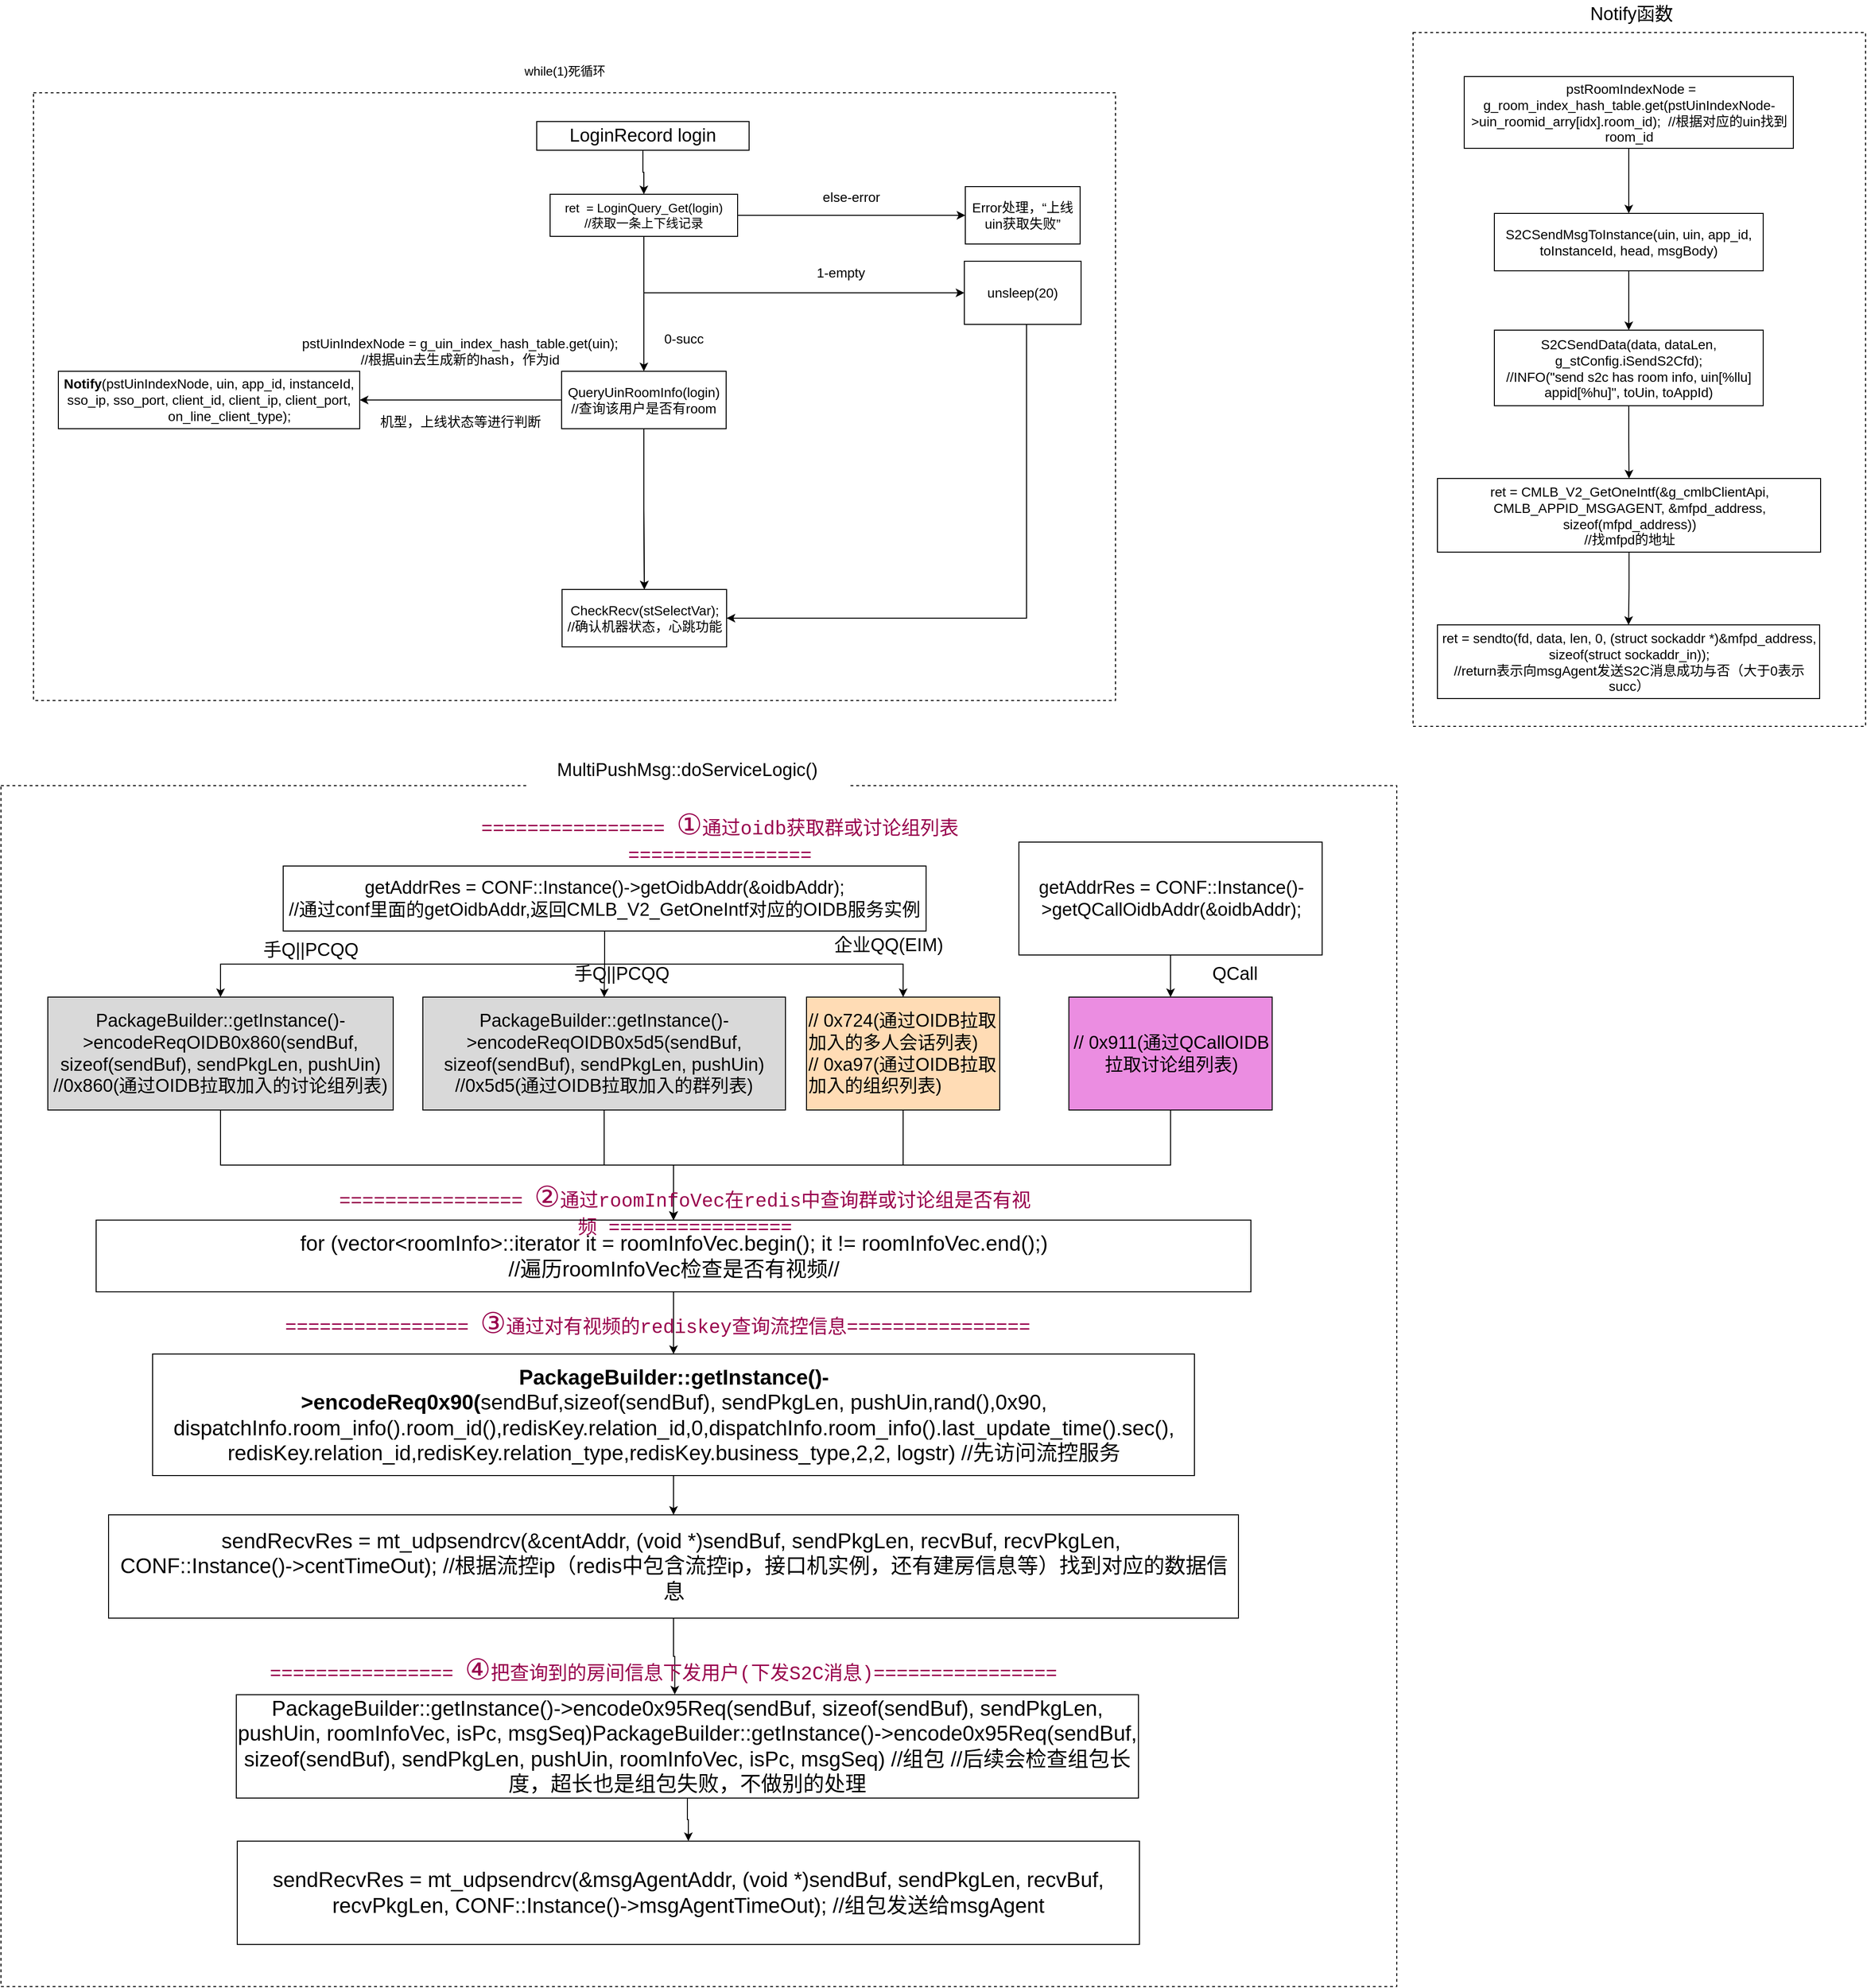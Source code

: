 <mxfile version="20.0.4" type="github">
  <diagram id="SV0dx7TeNnwzuteji7VQ" name="Page-1">
    <mxGraphModel dx="2998" dy="2035" grid="0" gridSize="10" guides="1" tooltips="1" connect="1" arrows="1" fold="1" page="0" pageScale="1" pageWidth="827" pageHeight="1169" math="0" shadow="0">
      <root>
        <mxCell id="0" />
        <mxCell id="1" parent="0" />
        <mxCell id="zQ2Y9jjjKYXvb-ktNzpl-63" value="" style="rounded=0;whiteSpace=wrap;html=1;dashed=1;fillColor=none;" vertex="1" parent="1">
          <mxGeometry x="-536" y="131" width="1459" height="1255" as="geometry" />
        </mxCell>
        <mxCell id="zQ2Y9jjjKYXvb-ktNzpl-37" value="" style="rounded=0;whiteSpace=wrap;html=1;dashed=1;" vertex="1" parent="1">
          <mxGeometry x="940" y="-656" width="473" height="725" as="geometry" />
        </mxCell>
        <mxCell id="zQ2Y9jjjKYXvb-ktNzpl-1" value="" style="rounded=0;whiteSpace=wrap;html=1;dashed=1;" vertex="1" parent="1">
          <mxGeometry x="-502" y="-593" width="1131" height="635" as="geometry" />
        </mxCell>
        <mxCell id="zQ2Y9jjjKYXvb-ktNzpl-2" value="&lt;font style=&quot;font-size: 13px;&quot;&gt;while(1)死循环&lt;/font&gt;" style="text;html=1;strokeColor=none;fillColor=none;align=center;verticalAlign=middle;whiteSpace=wrap;rounded=0;dashed=1;" vertex="1" parent="1">
          <mxGeometry x="1" y="-631" width="105" height="30" as="geometry" />
        </mxCell>
        <mxCell id="zQ2Y9jjjKYXvb-ktNzpl-9" style="edgeStyle=orthogonalEdgeStyle;rounded=0;orthogonalLoop=1;jettySize=auto;html=1;fontSize=14;entryX=0.5;entryY=0;entryDx=0;entryDy=0;" edge="1" parent="1" source="zQ2Y9jjjKYXvb-ktNzpl-4" target="zQ2Y9jjjKYXvb-ktNzpl-8">
          <mxGeometry relative="1" as="geometry">
            <Array as="points">
              <mxPoint x="136" y="-306" />
            </Array>
          </mxGeometry>
        </mxCell>
        <mxCell id="zQ2Y9jjjKYXvb-ktNzpl-14" style="edgeStyle=orthogonalEdgeStyle;rounded=0;orthogonalLoop=1;jettySize=auto;html=1;entryX=0;entryY=0.5;entryDx=0;entryDy=0;fontSize=14;" edge="1" parent="1" source="zQ2Y9jjjKYXvb-ktNzpl-4" target="zQ2Y9jjjKYXvb-ktNzpl-13">
          <mxGeometry relative="1" as="geometry">
            <Array as="points">
              <mxPoint x="136" y="-384" />
            </Array>
          </mxGeometry>
        </mxCell>
        <mxCell id="zQ2Y9jjjKYXvb-ktNzpl-17" style="edgeStyle=orthogonalEdgeStyle;rounded=0;orthogonalLoop=1;jettySize=auto;html=1;entryX=0;entryY=0.5;entryDx=0;entryDy=0;fontSize=14;" edge="1" parent="1" source="zQ2Y9jjjKYXvb-ktNzpl-4" target="zQ2Y9jjjKYXvb-ktNzpl-12">
          <mxGeometry relative="1" as="geometry" />
        </mxCell>
        <mxCell id="zQ2Y9jjjKYXvb-ktNzpl-4" value="ret&amp;nbsp; = LoginQuery_Get(login)&lt;br&gt;//获取一条上下线记录" style="rounded=0;whiteSpace=wrap;html=1;fontSize=13;" vertex="1" parent="1">
          <mxGeometry x="38" y="-487" width="196" height="44" as="geometry" />
        </mxCell>
        <mxCell id="zQ2Y9jjjKYXvb-ktNzpl-7" style="edgeStyle=orthogonalEdgeStyle;rounded=0;orthogonalLoop=1;jettySize=auto;html=1;entryX=0.5;entryY=0;entryDx=0;entryDy=0;fontSize=13;exitX=0.5;exitY=1;exitDx=0;exitDy=0;" edge="1" parent="1" source="zQ2Y9jjjKYXvb-ktNzpl-47" target="zQ2Y9jjjKYXvb-ktNzpl-4">
          <mxGeometry relative="1" as="geometry">
            <mxPoint x="136" y="-527" as="sourcePoint" />
          </mxGeometry>
        </mxCell>
        <mxCell id="zQ2Y9jjjKYXvb-ktNzpl-23" style="edgeStyle=orthogonalEdgeStyle;rounded=0;orthogonalLoop=1;jettySize=auto;html=1;entryX=0.5;entryY=0;entryDx=0;entryDy=0;fontSize=14;exitX=0.5;exitY=1;exitDx=0;exitDy=0;" edge="1" parent="1" source="zQ2Y9jjjKYXvb-ktNzpl-8" target="zQ2Y9jjjKYXvb-ktNzpl-19">
          <mxGeometry relative="1" as="geometry" />
        </mxCell>
        <mxCell id="zQ2Y9jjjKYXvb-ktNzpl-11" value="0-succ" style="text;html=1;strokeColor=none;fillColor=none;align=center;verticalAlign=middle;whiteSpace=wrap;rounded=0;fontSize=14;" vertex="1" parent="1">
          <mxGeometry x="148" y="-351" width="60" height="30" as="geometry" />
        </mxCell>
        <mxCell id="zQ2Y9jjjKYXvb-ktNzpl-12" value="Error处理，“上线uin获取失败”" style="rounded=0;whiteSpace=wrap;html=1;fontSize=14;" vertex="1" parent="1">
          <mxGeometry x="472" y="-495" width="120" height="60" as="geometry" />
        </mxCell>
        <mxCell id="zQ2Y9jjjKYXvb-ktNzpl-22" style="edgeStyle=orthogonalEdgeStyle;rounded=0;orthogonalLoop=1;jettySize=auto;html=1;entryX=0.5;entryY=0;entryDx=0;entryDy=0;fontSize=14;exitX=0.5;exitY=1;exitDx=0;exitDy=0;startArrow=none;" edge="1" parent="1" source="zQ2Y9jjjKYXvb-ktNzpl-8" target="zQ2Y9jjjKYXvb-ktNzpl-19">
          <mxGeometry relative="1" as="geometry" />
        </mxCell>
        <mxCell id="zQ2Y9jjjKYXvb-ktNzpl-27" style="edgeStyle=orthogonalEdgeStyle;rounded=0;orthogonalLoop=1;jettySize=auto;html=1;entryX=1;entryY=0.5;entryDx=0;entryDy=0;fontSize=14;" edge="1" parent="1" source="zQ2Y9jjjKYXvb-ktNzpl-13" target="zQ2Y9jjjKYXvb-ktNzpl-19">
          <mxGeometry relative="1" as="geometry">
            <Array as="points">
              <mxPoint x="536" y="-44" />
            </Array>
          </mxGeometry>
        </mxCell>
        <mxCell id="zQ2Y9jjjKYXvb-ktNzpl-13" value="unsleep(20)" style="rounded=0;whiteSpace=wrap;html=1;fontSize=14;" vertex="1" parent="1">
          <mxGeometry x="471" y="-417" width="122" height="66" as="geometry" />
        </mxCell>
        <mxCell id="zQ2Y9jjjKYXvb-ktNzpl-15" value="1-empty" style="text;html=1;strokeColor=none;fillColor=none;align=center;verticalAlign=middle;whiteSpace=wrap;rounded=0;fontSize=14;" vertex="1" parent="1">
          <mxGeometry x="312" y="-420" width="60" height="30" as="geometry" />
        </mxCell>
        <mxCell id="zQ2Y9jjjKYXvb-ktNzpl-18" value="else-error" style="text;html=1;strokeColor=none;fillColor=none;align=center;verticalAlign=middle;whiteSpace=wrap;rounded=0;fontSize=14;" vertex="1" parent="1">
          <mxGeometry x="320" y="-499" width="66" height="30" as="geometry" />
        </mxCell>
        <mxCell id="zQ2Y9jjjKYXvb-ktNzpl-19" value="CheckRecv(stSelectVar);&lt;br&gt;//确认机器状态，心跳功能" style="rounded=0;whiteSpace=wrap;html=1;fontSize=14;" vertex="1" parent="1">
          <mxGeometry x="50.5" y="-74" width="172" height="60" as="geometry" />
        </mxCell>
        <mxCell id="zQ2Y9jjjKYXvb-ktNzpl-31" style="edgeStyle=orthogonalEdgeStyle;rounded=0;orthogonalLoop=1;jettySize=auto;html=1;fontSize=14;" edge="1" parent="1" source="zQ2Y9jjjKYXvb-ktNzpl-8" target="zQ2Y9jjjKYXvb-ktNzpl-29">
          <mxGeometry relative="1" as="geometry" />
        </mxCell>
        <mxCell id="zQ2Y9jjjKYXvb-ktNzpl-8" value="QueryUinRoomInfo(login)&lt;br&gt;//查询该用户是否有room" style="rounded=0;whiteSpace=wrap;html=1;fontSize=14;" vertex="1" parent="1">
          <mxGeometry x="50" y="-302" width="172" height="60" as="geometry" />
        </mxCell>
        <mxCell id="zQ2Y9jjjKYXvb-ktNzpl-29" value="&lt;div&gt;&lt;b&gt;Notify&lt;/b&gt;(pstUinIndexNode, uin, app_id, instanceId, sso_ip, sso_port, client_id, client_ip, client_port,&lt;/div&gt;&lt;div&gt;&amp;nbsp; &amp;nbsp; &amp;nbsp; &amp;nbsp; &amp;nbsp; &amp;nbsp;on_line_client_type);&lt;/div&gt;" style="rounded=0;whiteSpace=wrap;html=1;fontSize=14;" vertex="1" parent="1">
          <mxGeometry x="-476" y="-302" width="315" height="60" as="geometry" />
        </mxCell>
        <mxCell id="zQ2Y9jjjKYXvb-ktNzpl-32" value="机型，上线状态等进行判断" style="text;html=1;strokeColor=none;fillColor=none;align=center;verticalAlign=middle;whiteSpace=wrap;rounded=0;fontSize=14;" vertex="1" parent="1">
          <mxGeometry x="-142.5" y="-264" width="173" height="30" as="geometry" />
        </mxCell>
        <mxCell id="zQ2Y9jjjKYXvb-ktNzpl-33" value="pstUinIndexNode = g_uin_index_hash_table.get(uin);&lt;br&gt;//根据uin去生成新的hash，作为id" style="text;whiteSpace=wrap;html=1;fontSize=14;align=center;" vertex="1" parent="1">
          <mxGeometry x="-238" y="-346" width="364" height="39" as="geometry" />
        </mxCell>
        <mxCell id="zQ2Y9jjjKYXvb-ktNzpl-48" style="edgeStyle=orthogonalEdgeStyle;rounded=0;orthogonalLoop=1;jettySize=auto;html=1;fontSize=19;fontColor=#000000;" edge="1" parent="1" source="zQ2Y9jjjKYXvb-ktNzpl-35" target="zQ2Y9jjjKYXvb-ktNzpl-38">
          <mxGeometry relative="1" as="geometry" />
        </mxCell>
        <mxCell id="zQ2Y9jjjKYXvb-ktNzpl-35" value="&amp;nbsp;pstRoomIndexNode = g_room_index_hash_table.get(pstUinIndexNode-&amp;gt;uin_roomid_arry[idx].room_id);&lt;span style=&quot;white-space: pre;&quot;&gt;	&lt;/span&gt;&lt;span style=&quot;white-space: pre;&quot;&gt;	&lt;/span&gt;//根据对应的uin找到room_id" style="rounded=0;whiteSpace=wrap;html=1;fontSize=14;" vertex="1" parent="1">
          <mxGeometry x="993.5" y="-610" width="344" height="75" as="geometry" />
        </mxCell>
        <mxCell id="zQ2Y9jjjKYXvb-ktNzpl-49" style="edgeStyle=orthogonalEdgeStyle;rounded=0;orthogonalLoop=1;jettySize=auto;html=1;fontSize=19;fontColor=#000000;" edge="1" parent="1" source="zQ2Y9jjjKYXvb-ktNzpl-38" target="zQ2Y9jjjKYXvb-ktNzpl-40">
          <mxGeometry relative="1" as="geometry" />
        </mxCell>
        <mxCell id="zQ2Y9jjjKYXvb-ktNzpl-38" value="S2CSendMsgToInstance(uin, uin, app_id, toInstanceId, head, msgBody)" style="rounded=0;whiteSpace=wrap;html=1;fontSize=14;" vertex="1" parent="1">
          <mxGeometry x="1025" y="-467" width="281" height="60" as="geometry" />
        </mxCell>
        <mxCell id="zQ2Y9jjjKYXvb-ktNzpl-50" style="edgeStyle=orthogonalEdgeStyle;rounded=0;orthogonalLoop=1;jettySize=auto;html=1;fontSize=19;fontColor=#000000;" edge="1" parent="1" source="zQ2Y9jjjKYXvb-ktNzpl-40" target="zQ2Y9jjjKYXvb-ktNzpl-42">
          <mxGeometry relative="1" as="geometry" />
        </mxCell>
        <mxCell id="zQ2Y9jjjKYXvb-ktNzpl-40" value="S2CSendData(data, dataLen, g_stConfig.iSendS2Cfd);&lt;span style=&quot;&quot;&gt;	&lt;br&gt;&lt;/span&gt;//INFO(&quot;send s2c has room info, uin[%llu] appid[%hu]&quot;, toUin, toAppId)" style="rounded=0;whiteSpace=wrap;html=1;fontSize=14;" vertex="1" parent="1">
          <mxGeometry x="1025" y="-345" width="281" height="79" as="geometry" />
        </mxCell>
        <mxCell id="zQ2Y9jjjKYXvb-ktNzpl-51" style="edgeStyle=orthogonalEdgeStyle;rounded=0;orthogonalLoop=1;jettySize=auto;html=1;entryX=0.5;entryY=0;entryDx=0;entryDy=0;fontSize=19;fontColor=#000000;" edge="1" parent="1" source="zQ2Y9jjjKYXvb-ktNzpl-42" target="zQ2Y9jjjKYXvb-ktNzpl-44">
          <mxGeometry relative="1" as="geometry" />
        </mxCell>
        <mxCell id="zQ2Y9jjjKYXvb-ktNzpl-42" value="ret = CMLB_V2_GetOneIntf(&amp;amp;g_cmlbClientApi, CMLB_APPID_MSGAGENT, &amp;amp;mfpd_address, sizeof(mfpd_address))&lt;br&gt;//找mfpd的地址" style="rounded=0;whiteSpace=wrap;html=1;fontSize=14;" vertex="1" parent="1">
          <mxGeometry x="965.5" y="-190" width="400.5" height="77" as="geometry" />
        </mxCell>
        <mxCell id="zQ2Y9jjjKYXvb-ktNzpl-44" value="ret = sendto(fd, data, len, 0, (struct sockaddr *)&amp;amp;mfpd_address, sizeof(struct sockaddr_in));&lt;br&gt;//return表示向msgAgent发送S2C消息成功与否（大于0表示succ）" style="rounded=0;whiteSpace=wrap;html=1;fontSize=14;" vertex="1" parent="1">
          <mxGeometry x="965.5" y="-37" width="399.5" height="77" as="geometry" />
        </mxCell>
        <mxCell id="zQ2Y9jjjKYXvb-ktNzpl-45" value="&lt;font style=&quot;font-size: 19px;&quot;&gt;Notify函数&lt;/font&gt;" style="text;html=1;strokeColor=none;fillColor=none;align=center;verticalAlign=middle;whiteSpace=wrap;rounded=0;fontSize=14;" vertex="1" parent="1">
          <mxGeometry x="1101" y="-690" width="135" height="30" as="geometry" />
        </mxCell>
        <mxCell id="zQ2Y9jjjKYXvb-ktNzpl-47" value="LoginRecord login" style="text;html=1;strokeColor=default;fillColor=none;align=center;verticalAlign=middle;whiteSpace=wrap;rounded=0;labelBackgroundColor=none;fontSize=19;fontColor=#000000;" vertex="1" parent="1">
          <mxGeometry x="24" y="-563" width="222" height="30" as="geometry" />
        </mxCell>
        <mxCell id="zQ2Y9jjjKYXvb-ktNzpl-54" value="MultiPushMsg::doServiceLogic()" style="rounded=0;whiteSpace=wrap;html=1;labelBackgroundColor=none;fontSize=19;fontColor=#000000;strokeColor=none;" vertex="1" parent="1">
          <mxGeometry x="13" y="95" width="337" height="40" as="geometry" />
        </mxCell>
        <mxCell id="zQ2Y9jjjKYXvb-ktNzpl-65" style="edgeStyle=orthogonalEdgeStyle;rounded=0;orthogonalLoop=1;jettySize=auto;html=1;fontSize=19;fontColor=#99004D;" edge="1" parent="1" source="zQ2Y9jjjKYXvb-ktNzpl-55" target="zQ2Y9jjjKYXvb-ktNzpl-56">
          <mxGeometry relative="1" as="geometry" />
        </mxCell>
        <mxCell id="zQ2Y9jjjKYXvb-ktNzpl-66" style="edgeStyle=orthogonalEdgeStyle;rounded=0;orthogonalLoop=1;jettySize=auto;html=1;entryX=0.5;entryY=0;entryDx=0;entryDy=0;fontSize=19;fontColor=#99004D;" edge="1" parent="1" source="zQ2Y9jjjKYXvb-ktNzpl-55" target="zQ2Y9jjjKYXvb-ktNzpl-58">
          <mxGeometry relative="1" as="geometry" />
        </mxCell>
        <mxCell id="zQ2Y9jjjKYXvb-ktNzpl-67" style="edgeStyle=orthogonalEdgeStyle;rounded=0;orthogonalLoop=1;jettySize=auto;html=1;fontSize=19;fontColor=#99004D;" edge="1" parent="1" source="zQ2Y9jjjKYXvb-ktNzpl-55" target="zQ2Y9jjjKYXvb-ktNzpl-59">
          <mxGeometry relative="1" as="geometry" />
        </mxCell>
        <mxCell id="zQ2Y9jjjKYXvb-ktNzpl-55" value="getAddrRes = CONF::Instance()-&amp;gt;getOidbAddr(&amp;amp;oidbAddr);&lt;br&gt;//通过conf里面的getOidbAddr,返回CMLB_V2_GetOneIntf对应的OIDB服务实例" style="rounded=0;whiteSpace=wrap;html=1;labelBackgroundColor=none;fontSize=19;fontColor=#000000;strokeColor=default;" vertex="1" parent="1">
          <mxGeometry x="-241" y="215" width="672" height="68" as="geometry" />
        </mxCell>
        <mxCell id="zQ2Y9jjjKYXvb-ktNzpl-79" style="edgeStyle=orthogonalEdgeStyle;rounded=0;orthogonalLoop=1;jettySize=auto;html=1;entryX=0.5;entryY=0;entryDx=0;entryDy=0;fontSize=22;fontColor=#000000;" edge="1" parent="1" source="zQ2Y9jjjKYXvb-ktNzpl-56" target="zQ2Y9jjjKYXvb-ktNzpl-76">
          <mxGeometry relative="1" as="geometry" />
        </mxCell>
        <mxCell id="zQ2Y9jjjKYXvb-ktNzpl-56" value="PackageBuilder::getInstance()-&amp;gt;encodeReqOIDB0x860(sendBuf, sizeof(sendBuf), sendPkgLen, pushUin)&lt;span style=&quot;&quot;&gt;	&lt;/span&gt;//0x860(通过OIDB拉取加入的讨论组列表)" style="rounded=0;whiteSpace=wrap;html=1;labelBackgroundColor=none;fontSize=19;fontColor=#000000;strokeColor=default;fillColor=#D9D9D9;" vertex="1" parent="1">
          <mxGeometry x="-487" y="352" width="361" height="118" as="geometry" />
        </mxCell>
        <mxCell id="zQ2Y9jjjKYXvb-ktNzpl-80" style="edgeStyle=orthogonalEdgeStyle;rounded=0;orthogonalLoop=1;jettySize=auto;html=1;entryX=0.5;entryY=0;entryDx=0;entryDy=0;fontSize=22;fontColor=#000000;" edge="1" parent="1" source="zQ2Y9jjjKYXvb-ktNzpl-58" target="zQ2Y9jjjKYXvb-ktNzpl-76">
          <mxGeometry relative="1" as="geometry" />
        </mxCell>
        <mxCell id="zQ2Y9jjjKYXvb-ktNzpl-58" value="PackageBuilder::getInstance()-&amp;gt;encodeReqOIDB0x5d5(sendBuf, sizeof(sendBuf), sendPkgLen, pushUin)&lt;br&gt;//0x5d5(通过OIDB拉取加入的群列表)" style="rounded=0;whiteSpace=wrap;html=1;labelBackgroundColor=none;fontSize=19;fontColor=#000000;strokeColor=default;fillColor=#D9D9D9;" vertex="1" parent="1">
          <mxGeometry x="-95" y="352" width="379" height="118" as="geometry" />
        </mxCell>
        <mxCell id="zQ2Y9jjjKYXvb-ktNzpl-81" style="edgeStyle=orthogonalEdgeStyle;rounded=0;orthogonalLoop=1;jettySize=auto;html=1;entryX=0.5;entryY=0;entryDx=0;entryDy=0;fontSize=22;fontColor=#000000;" edge="1" parent="1" source="zQ2Y9jjjKYXvb-ktNzpl-59" target="zQ2Y9jjjKYXvb-ktNzpl-76">
          <mxGeometry relative="1" as="geometry" />
        </mxCell>
        <mxCell id="zQ2Y9jjjKYXvb-ktNzpl-59" value="&lt;div&gt;// 0x724(通过OIDB拉取加入的多人会话列表)&lt;/div&gt;&lt;div&gt;// 0xa97(通过OIDB拉取加入的组织列表)&lt;/div&gt;&lt;div style=&quot;&quot;&gt;&lt;/div&gt;" style="rounded=0;whiteSpace=wrap;html=1;labelBackgroundColor=none;fontSize=19;fontColor=#000000;strokeColor=default;align=left;fillColor=#FFDCB5;" vertex="1" parent="1">
          <mxGeometry x="306" y="352" width="202" height="118" as="geometry" />
        </mxCell>
        <mxCell id="zQ2Y9jjjKYXvb-ktNzpl-82" style="edgeStyle=orthogonalEdgeStyle;rounded=0;orthogonalLoop=1;jettySize=auto;html=1;fontSize=22;fontColor=#000000;" edge="1" parent="1" source="zQ2Y9jjjKYXvb-ktNzpl-60" target="zQ2Y9jjjKYXvb-ktNzpl-76">
          <mxGeometry relative="1" as="geometry" />
        </mxCell>
        <mxCell id="zQ2Y9jjjKYXvb-ktNzpl-60" value="&lt;div style=&quot;text-align: center;&quot;&gt;// 0x911(通过QCallOIDB拉取讨论组列表)&lt;/div&gt;&lt;div style=&quot;&quot;&gt;&lt;/div&gt;" style="rounded=0;whiteSpace=wrap;html=1;labelBackgroundColor=none;fontSize=19;fontColor=#000000;strokeColor=default;align=left;fillColor=#EB8DE1;" vertex="1" parent="1">
          <mxGeometry x="580.25" y="352" width="212.5" height="118" as="geometry" />
        </mxCell>
        <mxCell id="zQ2Y9jjjKYXvb-ktNzpl-71" style="edgeStyle=orthogonalEdgeStyle;rounded=0;orthogonalLoop=1;jettySize=auto;html=1;fontSize=19;fontColor=#000000;" edge="1" parent="1" source="zQ2Y9jjjKYXvb-ktNzpl-62" target="zQ2Y9jjjKYXvb-ktNzpl-60">
          <mxGeometry relative="1" as="geometry" />
        </mxCell>
        <mxCell id="zQ2Y9jjjKYXvb-ktNzpl-62" value="&lt;div style=&quot;text-align: center;&quot;&gt;getAddrRes = CONF::Instance()-&amp;gt;getQCallOidbAddr(&amp;amp;oidbAddr);&lt;br&gt;&lt;/div&gt;&lt;div style=&quot;&quot;&gt;&lt;/div&gt;" style="rounded=0;whiteSpace=wrap;html=1;labelBackgroundColor=none;fontSize=19;fontColor=#000000;strokeColor=default;align=left;" vertex="1" parent="1">
          <mxGeometry x="528" y="190" width="317" height="118" as="geometry" />
        </mxCell>
        <mxCell id="zQ2Y9jjjKYXvb-ktNzpl-64" value="&lt;div style=&quot;font-style: normal; font-variant-ligatures: normal; font-variant-caps: normal; font-weight: normal; letter-spacing: normal; orphans: 2; text-align: center; text-indent: 0px; text-transform: none; widows: 2; word-spacing: 0px; -webkit-text-stroke-width: 0px; text-decoration-style: initial; text-decoration-color: initial; font-family: Consolas, &amp;quot;Courier New&amp;quot;, monospace; line-height: 27px;&quot;&gt;&lt;div style=&quot;&quot;&gt;&lt;font style=&quot;&quot; color=&quot;#99004d&quot;&gt;&lt;span style=&quot;font-size: 20px;&quot;&gt;================ &lt;/span&gt;&lt;font style=&quot;font-size: 30px;&quot;&gt;①&lt;/font&gt;&lt;span style=&quot;font-size: 20px;&quot;&gt;通过oidb获取群或讨论组列表 ================&lt;/span&gt;&lt;/font&gt;&lt;/div&gt;&lt;/div&gt;" style="text;whiteSpace=wrap;html=1;fontSize=19;fontColor=#000000;" vertex="1" parent="1">
          <mxGeometry x="-137" y="154" width="703" height="42" as="geometry" />
        </mxCell>
        <mxCell id="zQ2Y9jjjKYXvb-ktNzpl-68" value="&lt;font color=&quot;#000000&quot;&gt;手Q||PCQQ&lt;/font&gt;" style="text;html=1;strokeColor=none;fillColor=none;align=center;verticalAlign=middle;whiteSpace=wrap;rounded=0;labelBackgroundColor=none;fontSize=19;fontColor=#99004D;" vertex="1" parent="1">
          <mxGeometry x="-298" y="288" width="172" height="30" as="geometry" />
        </mxCell>
        <mxCell id="zQ2Y9jjjKYXvb-ktNzpl-69" value="&lt;font color=&quot;#000000&quot;&gt;手Q||PCQQ&lt;/font&gt;" style="text;html=1;strokeColor=none;fillColor=none;align=center;verticalAlign=middle;whiteSpace=wrap;rounded=0;labelBackgroundColor=none;fontSize=19;fontColor=#99004D;" vertex="1" parent="1">
          <mxGeometry x="27" y="313" width="172" height="30" as="geometry" />
        </mxCell>
        <mxCell id="zQ2Y9jjjKYXvb-ktNzpl-70" value="&lt;font color=&quot;#000000&quot;&gt;企业QQ(EIM)&lt;/font&gt;" style="text;html=1;strokeColor=none;fillColor=none;align=center;verticalAlign=middle;whiteSpace=wrap;rounded=0;labelBackgroundColor=none;fontSize=19;fontColor=#99004D;" vertex="1" parent="1">
          <mxGeometry x="306" y="283" width="172" height="30" as="geometry" />
        </mxCell>
        <mxCell id="zQ2Y9jjjKYXvb-ktNzpl-72" value="&lt;font color=&quot;#000000&quot;&gt;QCall&lt;/font&gt;" style="text;html=1;strokeColor=none;fillColor=none;align=center;verticalAlign=middle;whiteSpace=wrap;rounded=0;labelBackgroundColor=none;fontSize=19;fontColor=#99004D;" vertex="1" parent="1">
          <mxGeometry x="668" y="313" width="172" height="30" as="geometry" />
        </mxCell>
        <mxCell id="zQ2Y9jjjKYXvb-ktNzpl-75" value="&lt;div style=&quot;orphans: 2; text-align: center; text-indent: 0px; widows: 2; text-decoration-style: initial; text-decoration-color: initial; line-height: 27px;&quot;&gt;&lt;div style=&quot;&quot;&gt;&lt;font style=&quot;&quot; color=&quot;#99004d&quot;&gt;&lt;span style=&quot;font-family: Consolas, &amp;quot;Courier New&amp;quot;, monospace; font-style: normal; font-variant-ligatures: normal; font-variant-caps: normal; font-weight: normal; letter-spacing: normal; text-transform: none; word-spacing: 0px; -webkit-text-stroke-width: 0px; font-size: 20px;&quot;&gt;================ &lt;/span&gt;&lt;span style=&quot;font-family: Consolas, &amp;quot;Courier New&amp;quot;, monospace; font-style: normal; font-variant-ligatures: normal; font-variant-caps: normal; font-weight: normal; letter-spacing: normal; text-transform: none; word-spacing: 0px; -webkit-text-stroke-width: 0px; font-size: 30px;&quot;&gt;②&lt;/span&gt;&lt;/font&gt;&lt;span style=&quot;color: rgb(153, 0, 77); font-family: Consolas, &amp;quot;Courier New&amp;quot;, monospace; font-size: 20px; background-color: initial;&quot;&gt;通过roomInfoVec在redis中&lt;/span&gt;&lt;span style=&quot;font-size: 20px; font-family: Consolas, &amp;quot;Courier New&amp;quot;, monospace; color: rgb(153, 0, 77); background-color: initial;&quot;&gt;查询群或讨论组是否有视频&lt;/span&gt;&lt;span style=&quot;font-size: 20px; font-family: Consolas, &amp;quot;Courier New&amp;quot;, monospace; color: rgb(153, 0, 77); background-color: initial;&quot;&gt;&amp;nbsp;================&lt;/span&gt;&lt;/div&gt;&lt;/div&gt;" style="text;whiteSpace=wrap;html=1;fontSize=19;fontColor=#000000;" vertex="1" parent="1">
          <mxGeometry x="-289" y="543" width="934" height="42" as="geometry" />
        </mxCell>
        <mxCell id="zQ2Y9jjjKYXvb-ktNzpl-85" style="edgeStyle=orthogonalEdgeStyle;rounded=0;orthogonalLoop=1;jettySize=auto;html=1;fontSize=22;fontColor=#000000;" edge="1" parent="1" source="zQ2Y9jjjKYXvb-ktNzpl-76" target="zQ2Y9jjjKYXvb-ktNzpl-77">
          <mxGeometry relative="1" as="geometry" />
        </mxCell>
        <mxCell id="zQ2Y9jjjKYXvb-ktNzpl-76" value="&lt;span style=&quot;font-size: 22px;&quot;&gt;for (vector&amp;lt;roomInfo&amp;gt;::iterator it = roomInfoVec.begin(); it != roomInfoVec.end();)&lt;br&gt;//遍历roomInfoVec检查是否有视频//&lt;/span&gt;" style="rounded=0;whiteSpace=wrap;html=1;labelBackgroundColor=none;fontSize=19;fontColor=#000000;strokeColor=default;fillColor=none;" vertex="1" parent="1">
          <mxGeometry x="-436.5" y="585" width="1207" height="75" as="geometry" />
        </mxCell>
        <mxCell id="zQ2Y9jjjKYXvb-ktNzpl-86" style="edgeStyle=orthogonalEdgeStyle;rounded=0;orthogonalLoop=1;jettySize=auto;html=1;fontSize=22;fontColor=#000000;" edge="1" parent="1" source="zQ2Y9jjjKYXvb-ktNzpl-77" target="zQ2Y9jjjKYXvb-ktNzpl-84">
          <mxGeometry relative="1" as="geometry" />
        </mxCell>
        <mxCell id="zQ2Y9jjjKYXvb-ktNzpl-77" value="&lt;div&gt;&lt;span style=&quot;font-size: 22px;&quot;&gt;&lt;b&gt;PackageBuilder::getInstance()-&amp;gt;encodeReq0x90(&lt;/b&gt;sendBuf,&lt;/span&gt;&lt;span style=&quot;font-size: 22px; background-color: initial;&quot;&gt;sizeof(sendBuf),&amp;nbsp;&lt;/span&gt;&lt;span style=&quot;background-color: initial; font-size: 22px;&quot;&gt;sendPkgLen,&amp;nbsp;&lt;/span&gt;&lt;span style=&quot;background-color: initial; font-size: 22px;&quot;&gt;pushUin,&lt;/span&gt;&lt;span style=&quot;background-color: initial; font-size: 22px;&quot;&gt;rand(),&lt;/span&gt;&lt;span style=&quot;background-color: initial; font-size: 22px;&quot;&gt;0x90,&lt;/span&gt;&lt;/div&gt;&lt;div&gt;&lt;span style=&quot;background-color: initial; font-size: 22px;&quot;&gt;dispatchInfo.room_info().room_id(),&lt;/span&gt;&lt;span style=&quot;background-color: initial; font-size: 22px;&quot;&gt;redisKey.relation_id,&lt;/span&gt;&lt;span style=&quot;background-color: initial; font-size: 22px;&quot;&gt;0,&lt;/span&gt;&lt;span style=&quot;background-color: initial; font-size: 22px;&quot;&gt;dispatchInfo.room_info().last_update_time().sec(),&lt;/span&gt;&lt;/div&gt;&lt;div&gt;&lt;span style=&quot;background-color: initial; font-size: 22px;&quot;&gt;redisKey.relation_id,&lt;/span&gt;&lt;span style=&quot;background-color: initial; font-size: 22px;&quot;&gt;redisKey.relation_type,&lt;/span&gt;&lt;span style=&quot;background-color: initial; font-size: 22px;&quot;&gt;redisKey.business_type,&lt;/span&gt;&lt;span style=&quot;background-color: initial; font-size: 22px;&quot;&gt;2,&lt;/span&gt;&lt;span style=&quot;background-color: initial; font-size: 22px;&quot;&gt;2, logstr)&lt;span style=&quot;white-space: pre;&quot;&gt;	&lt;/span&gt;//先访问流控服务&lt;/span&gt;&lt;/div&gt;" style="rounded=0;whiteSpace=wrap;html=1;labelBackgroundColor=none;fontSize=19;fontColor=#000000;strokeColor=default;fillColor=none;direction=south;" vertex="1" parent="1">
          <mxGeometry x="-377.5" y="725" width="1089" height="127" as="geometry" />
        </mxCell>
        <mxCell id="zQ2Y9jjjKYXvb-ktNzpl-83" value="&lt;div style=&quot;orphans: 2; text-align: center; text-indent: 0px; widows: 2; text-decoration-style: initial; text-decoration-color: initial; line-height: 27px;&quot;&gt;&lt;div style=&quot;&quot;&gt;&lt;font style=&quot;&quot; color=&quot;#99004d&quot;&gt;&lt;span style=&quot;font-family: Consolas, &amp;quot;Courier New&amp;quot;, monospace; font-style: normal; font-variant-ligatures: normal; font-variant-caps: normal; font-weight: normal; letter-spacing: normal; text-transform: none; word-spacing: 0px; -webkit-text-stroke-width: 0px; font-size: 20px;&quot;&gt;================ &lt;/span&gt;&lt;span style=&quot;font-family: Consolas, &amp;quot;Courier New&amp;quot;, monospace; font-style: normal; font-variant-ligatures: normal; font-variant-caps: normal; font-weight: normal; letter-spacing: normal; text-transform: none; word-spacing: 0px; -webkit-text-stroke-width: 0px; font-size: 30px;&quot;&gt;③&lt;/span&gt;&lt;/font&gt;&lt;span style=&quot;color: rgb(153, 0, 77); font-family: Consolas, &amp;quot;Courier New&amp;quot;, monospace; font-size: 20px; background-color: initial;&quot;&gt;通过对有视频的rediskey查询流控信息&lt;/span&gt;&lt;span style=&quot;font-size: 20px; font-family: Consolas, &amp;quot;Courier New&amp;quot;, monospace; color: rgb(153, 0, 77); background-color: initial;&quot;&gt;================&lt;/span&gt;&lt;/div&gt;&lt;/div&gt;" style="text;whiteSpace=wrap;html=1;fontSize=19;fontColor=#000000;" vertex="1" parent="1">
          <mxGeometry x="-241" y="675" width="934" height="42" as="geometry" />
        </mxCell>
        <mxCell id="zQ2Y9jjjKYXvb-ktNzpl-90" style="edgeStyle=orthogonalEdgeStyle;rounded=0;orthogonalLoop=1;jettySize=auto;html=1;entryX=-0.002;entryY=0.514;entryDx=0;entryDy=0;entryPerimeter=0;fontSize=22;fontColor=#000000;" edge="1" parent="1" source="zQ2Y9jjjKYXvb-ktNzpl-84" target="zQ2Y9jjjKYXvb-ktNzpl-88">
          <mxGeometry relative="1" as="geometry" />
        </mxCell>
        <mxCell id="zQ2Y9jjjKYXvb-ktNzpl-84" value="&lt;div&gt;&lt;span style=&quot;font-size: 22px;&quot;&gt;sendRecvRes = mt_udpsendrcv(&lt;/span&gt;&lt;span style=&quot;font-size: 22px; background-color: initial;&quot;&gt;&amp;amp;centAddr, (void *)sendBuf, sendPkgLen, recvBuf, recvPkgLen,&amp;nbsp;&lt;/span&gt;&lt;/div&gt;&lt;div&gt;&lt;span style=&quot;font-size: 22px;&quot;&gt;CONF::Instance()-&amp;gt;centTimeOut);&lt;span style=&quot;white-space: pre;&quot;&gt;	&lt;/span&gt;//根据流控ip（redis中包含流控ip，接口机实例，还有建房信息等）找到对应的数据信息&lt;/span&gt;&lt;/div&gt;" style="rounded=0;whiteSpace=wrap;html=1;labelBackgroundColor=none;fontSize=19;fontColor=#000000;strokeColor=default;fillColor=none;direction=south;" vertex="1" parent="1">
          <mxGeometry x="-423.5" y="893" width="1181" height="108" as="geometry" />
        </mxCell>
        <mxCell id="zQ2Y9jjjKYXvb-ktNzpl-87" value="&lt;div style=&quot;orphans: 2; text-align: center; text-indent: 0px; widows: 2; text-decoration-style: initial; text-decoration-color: initial; line-height: 27px;&quot;&gt;&lt;div style=&quot;&quot;&gt;&lt;font style=&quot;&quot; color=&quot;#99004d&quot;&gt;&lt;span style=&quot;font-family: Consolas, &amp;quot;Courier New&amp;quot;, monospace; font-style: normal; font-variant-ligatures: normal; font-variant-caps: normal; font-weight: normal; letter-spacing: normal; text-transform: none; word-spacing: 0px; -webkit-text-stroke-width: 0px; font-size: 20px;&quot;&gt;================ &lt;/span&gt;&lt;span style=&quot;font-family: Consolas, &amp;quot;Courier New&amp;quot;, monospace; font-style: normal; font-variant-ligatures: normal; font-variant-caps: normal; font-weight: normal; letter-spacing: normal; text-transform: none; word-spacing: 0px; -webkit-text-stroke-width: 0px; font-size: 30px;&quot;&gt;④&lt;/span&gt;&lt;/font&gt;&lt;span style=&quot;color: rgb(153, 0, 77); font-family: Consolas, &amp;quot;Courier New&amp;quot;, monospace; font-size: 20px; background-color: initial;&quot;&gt;把查询到的房间信息下发用户(下发S2C消息)&lt;/span&gt;&lt;span style=&quot;font-size: 20px; font-family: Consolas, &amp;quot;Courier New&amp;quot;, monospace; color: rgb(153, 0, 77); background-color: initial;&quot;&gt;================&lt;/span&gt;&lt;/div&gt;&lt;/div&gt;" style="text;whiteSpace=wrap;html=1;fontSize=19;fontColor=#000000;" vertex="1" parent="1">
          <mxGeometry x="-257" y="1037" width="934" height="42" as="geometry" />
        </mxCell>
        <mxCell id="zQ2Y9jjjKYXvb-ktNzpl-91" style="edgeStyle=orthogonalEdgeStyle;rounded=0;orthogonalLoop=1;jettySize=auto;html=1;entryX=0;entryY=0.5;entryDx=0;entryDy=0;fontSize=22;fontColor=#000000;" edge="1" parent="1" source="zQ2Y9jjjKYXvb-ktNzpl-88" target="zQ2Y9jjjKYXvb-ktNzpl-89">
          <mxGeometry relative="1" as="geometry" />
        </mxCell>
        <mxCell id="zQ2Y9jjjKYXvb-ktNzpl-88" value="&lt;div&gt;&lt;span style=&quot;font-size: 22px;&quot;&gt;PackageBuilder::getInstance()-&amp;gt;encode0x95Req(&lt;/span&gt;&lt;span style=&quot;font-size: 22px; background-color: initial;&quot;&gt;sendBuf, sizeof(sendBuf), sendPkgLen, pushUin, roomInfoVec, isPc, msgSeq)PackageBuilder::getInstance()-&amp;gt;encode0x95Req(&lt;/span&gt;&lt;span style=&quot;font-size: 22px; background-color: initial;&quot;&gt;sendBuf, sizeof(sendBuf), sendPkgLen, pushUin, roomInfoVec, isPc, msgSeq)&lt;/span&gt;&lt;span style=&quot;font-size: 22px; background-color: initial; white-space: pre;&quot;&gt;	&lt;/span&gt;&lt;span style=&quot;font-size: 22px; background-color: initial;&quot;&gt;//组包&lt;span style=&quot;white-space: pre;&quot;&gt;	&lt;/span&gt;//后续会检查组包长度，超长也是组包失败，不做别的处理&lt;/span&gt;&lt;/div&gt;" style="rounded=0;whiteSpace=wrap;html=1;labelBackgroundColor=none;fontSize=19;fontColor=#000000;strokeColor=default;fillColor=none;direction=south;" vertex="1" parent="1">
          <mxGeometry x="-290" y="1081" width="943" height="108" as="geometry" />
        </mxCell>
        <mxCell id="zQ2Y9jjjKYXvb-ktNzpl-89" value="&lt;div&gt;&lt;span style=&quot;font-size: 22px;&quot;&gt;sendRecvRes = mt_udpsendrcv(&lt;/span&gt;&lt;span style=&quot;font-size: 22px; background-color: initial;&quot;&gt;&amp;amp;msgAgentAddr, (void *)sendBuf, sendPkgLen, recvBuf, recvPkgLen, CONF::Instance()-&amp;gt;msgAgentTimeOut);&lt;/span&gt;&lt;span style=&quot;font-size: 22px; background-color: initial; white-space: pre;&quot;&gt;	&lt;/span&gt;&lt;span style=&quot;font-size: 22px; background-color: initial;&quot;&gt;//组包发送给msgAgent&lt;/span&gt;&lt;/div&gt;" style="rounded=0;whiteSpace=wrap;html=1;labelBackgroundColor=none;fontSize=19;fontColor=#000000;strokeColor=default;fillColor=none;direction=south;" vertex="1" parent="1">
          <mxGeometry x="-289" y="1234" width="943" height="108" as="geometry" />
        </mxCell>
      </root>
    </mxGraphModel>
  </diagram>
</mxfile>

